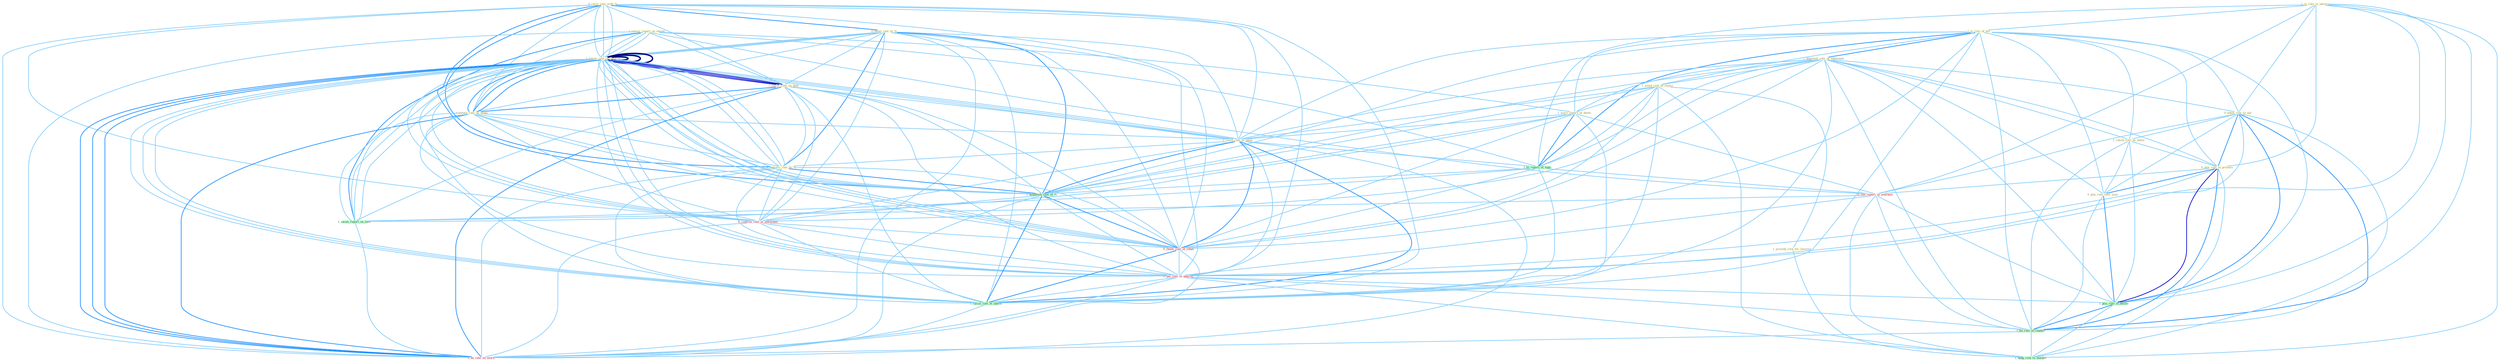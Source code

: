 Graph G{ 
    node
    [shape=polygon,style=filled,width=.5,height=.06,color="#BDFCC9",fixedsize=true,fontsize=4,
    fontcolor="#2f4f4f"];
    {node
    [color="#ffffe0", fontcolor="#8b7d6b"] "0_carri_rate_with_% " "1_is_rule_in_univers " "1_is_role_of_alli " "1_diminish_role_of_entitynam " "0_boost_rate_to_% " "0_taken_role_in_aid " "1_releas_report_on_extent " "1_lower_rate_on_million " "1_avoid_risk_of_reject " "1_lower_rate_on_debt " "1_lower_rate_on_million " "1_were_report_of_death " "1_retain_rate_on_paper " "1_relish_role_as_home " "1_present_risk_for_investor " "1_slash_rate_of_taxat " "0_plai_role_in_process " "0_depress_rate_by_% " "0_plai_role_over_year "}
{node [color="#fff0f5", fontcolor="#b22222"] "0_ran_report_in_yearnum " "0_confirm_rate_at_entitynam " "0_choos_rate_of_rebat " "0_pai_rate_in_quarter " "0_ha_rate_on_morn "}
edge [color="#B0E2FF"];

	"0_carri_rate_with_% " -- "0_boost_rate_to_% " [w="2", color="#1e90ff" , len=0.8];
	"0_carri_rate_with_% " -- "1_lower_rate_on_million " [w="1", color="#87cefa" ];
	"0_carri_rate_with_% " -- "1_lower_rate_on_debt " [w="1", color="#87cefa" ];
	"0_carri_rate_with_% " -- "1_lower_rate_on_million " [w="1", color="#87cefa" ];
	"0_carri_rate_with_% " -- "1_retain_rate_on_paper " [w="1", color="#87cefa" ];
	"0_carri_rate_with_% " -- "1_slash_rate_of_taxat " [w="1", color="#87cefa" ];
	"0_carri_rate_with_% " -- "0_depress_rate_by_% " [w="2", color="#1e90ff" , len=0.8];
	"0_carri_rate_with_% " -- "1_establish_rate_of_% " [w="2", color="#1e90ff" , len=0.8];
	"0_carri_rate_with_% " -- "1_lower_rate_on_million " [w="1", color="#87cefa" ];
	"0_carri_rate_with_% " -- "0_confirm_rate_at_entitynam " [w="1", color="#87cefa" ];
	"0_carri_rate_with_% " -- "0_choos_rate_of_rebat " [w="1", color="#87cefa" ];
	"0_carri_rate_with_% " -- "0_pai_rate_in_quarter " [w="1", color="#87cefa" ];
	"0_carri_rate_with_% " -- "1_calcul_rate_of_option " [w="1", color="#87cefa" ];
	"0_carri_rate_with_% " -- "0_ha_rate_on_morn " [w="1", color="#87cefa" ];
	"1_is_rule_in_univers " -- "1_is_role_of_alli " [w="1", color="#87cefa" ];
	"1_is_rule_in_univers " -- "0_taken_role_in_aid " [w="1", color="#87cefa" ];
	"1_is_rule_in_univers " -- "0_plai_role_in_process " [w="1", color="#87cefa" ];
	"1_is_rule_in_univers " -- "1_is_report_of_topic " [w="1", color="#87cefa" ];
	"1_is_rule_in_univers " -- "0_ran_report_in_yearnum " [w="1", color="#87cefa" ];
	"1_is_rule_in_univers " -- "0_pai_rate_in_quarter " [w="1", color="#87cefa" ];
	"1_is_rule_in_univers " -- "1_plai_role_in_declin " [w="1", color="#87cefa" ];
	"1_is_rule_in_univers " -- "1_ha_role_in_countri " [w="1", color="#87cefa" ];
	"1_is_rule_in_univers " -- "1_hedg_risk_in_market " [w="1", color="#87cefa" ];
	"1_is_role_of_alli " -- "1_diminish_role_of_entitynam " [w="2", color="#1e90ff" , len=0.8];
	"1_is_role_of_alli " -- "0_taken_role_in_aid " [w="1", color="#87cefa" ];
	"1_is_role_of_alli " -- "1_avoid_risk_of_reject " [w="1", color="#87cefa" ];
	"1_is_role_of_alli " -- "1_were_report_of_death " [w="1", color="#87cefa" ];
	"1_is_role_of_alli " -- "1_relish_role_as_home " [w="1", color="#87cefa" ];
	"1_is_role_of_alli " -- "1_slash_rate_of_taxat " [w="1", color="#87cefa" ];
	"1_is_role_of_alli " -- "0_plai_role_in_process " [w="1", color="#87cefa" ];
	"1_is_role_of_alli " -- "0_plai_role_over_year " [w="1", color="#87cefa" ];
	"1_is_role_of_alli " -- "1_is_report_of_topic " [w="2", color="#1e90ff" , len=0.8];
	"1_is_role_of_alli " -- "1_establish_rate_of_% " [w="1", color="#87cefa" ];
	"1_is_role_of_alli " -- "0_choos_rate_of_rebat " [w="1", color="#87cefa" ];
	"1_is_role_of_alli " -- "1_calcul_rate_of_option " [w="1", color="#87cefa" ];
	"1_is_role_of_alli " -- "1_plai_role_in_declin " [w="1", color="#87cefa" ];
	"1_is_role_of_alli " -- "1_ha_role_in_countri " [w="1", color="#87cefa" ];
	"1_diminish_role_of_entitynam " -- "0_taken_role_in_aid " [w="1", color="#87cefa" ];
	"1_diminish_role_of_entitynam " -- "1_avoid_risk_of_reject " [w="1", color="#87cefa" ];
	"1_diminish_role_of_entitynam " -- "1_were_report_of_death " [w="1", color="#87cefa" ];
	"1_diminish_role_of_entitynam " -- "1_relish_role_as_home " [w="1", color="#87cefa" ];
	"1_diminish_role_of_entitynam " -- "1_slash_rate_of_taxat " [w="1", color="#87cefa" ];
	"1_diminish_role_of_entitynam " -- "0_plai_role_in_process " [w="1", color="#87cefa" ];
	"1_diminish_role_of_entitynam " -- "0_plai_role_over_year " [w="1", color="#87cefa" ];
	"1_diminish_role_of_entitynam " -- "1_is_report_of_topic " [w="1", color="#87cefa" ];
	"1_diminish_role_of_entitynam " -- "1_establish_rate_of_% " [w="1", color="#87cefa" ];
	"1_diminish_role_of_entitynam " -- "0_confirm_rate_at_entitynam " [w="1", color="#87cefa" ];
	"1_diminish_role_of_entitynam " -- "0_choos_rate_of_rebat " [w="1", color="#87cefa" ];
	"1_diminish_role_of_entitynam " -- "1_calcul_rate_of_option " [w="1", color="#87cefa" ];
	"1_diminish_role_of_entitynam " -- "1_plai_role_in_declin " [w="1", color="#87cefa" ];
	"1_diminish_role_of_entitynam " -- "1_ha_role_in_countri " [w="1", color="#87cefa" ];
	"0_boost_rate_to_% " -- "1_lower_rate_on_million " [w="1", color="#87cefa" ];
	"0_boost_rate_to_% " -- "1_lower_rate_on_debt " [w="1", color="#87cefa" ];
	"0_boost_rate_to_% " -- "1_lower_rate_on_million " [w="1", color="#87cefa" ];
	"0_boost_rate_to_% " -- "1_retain_rate_on_paper " [w="1", color="#87cefa" ];
	"0_boost_rate_to_% " -- "1_slash_rate_of_taxat " [w="1", color="#87cefa" ];
	"0_boost_rate_to_% " -- "0_depress_rate_by_% " [w="2", color="#1e90ff" , len=0.8];
	"0_boost_rate_to_% " -- "1_establish_rate_of_% " [w="2", color="#1e90ff" , len=0.8];
	"0_boost_rate_to_% " -- "1_lower_rate_on_million " [w="1", color="#87cefa" ];
	"0_boost_rate_to_% " -- "0_confirm_rate_at_entitynam " [w="1", color="#87cefa" ];
	"0_boost_rate_to_% " -- "0_choos_rate_of_rebat " [w="1", color="#87cefa" ];
	"0_boost_rate_to_% " -- "0_pai_rate_in_quarter " [w="1", color="#87cefa" ];
	"0_boost_rate_to_% " -- "1_calcul_rate_of_option " [w="1", color="#87cefa" ];
	"0_boost_rate_to_% " -- "0_ha_rate_on_morn " [w="1", color="#87cefa" ];
	"0_taken_role_in_aid " -- "1_relish_role_as_home " [w="1", color="#87cefa" ];
	"0_taken_role_in_aid " -- "0_plai_role_in_process " [w="2", color="#1e90ff" , len=0.8];
	"0_taken_role_in_aid " -- "0_plai_role_over_year " [w="1", color="#87cefa" ];
	"0_taken_role_in_aid " -- "0_ran_report_in_yearnum " [w="1", color="#87cefa" ];
	"0_taken_role_in_aid " -- "0_pai_rate_in_quarter " [w="1", color="#87cefa" ];
	"0_taken_role_in_aid " -- "1_plai_role_in_declin " [w="2", color="#1e90ff" , len=0.8];
	"0_taken_role_in_aid " -- "1_ha_role_in_countri " [w="2", color="#1e90ff" , len=0.8];
	"0_taken_role_in_aid " -- "1_hedg_risk_in_market " [w="1", color="#87cefa" ];
	"1_releas_report_on_extent " -- "1_lower_rate_on_million " [w="1", color="#87cefa" ];
	"1_releas_report_on_extent " -- "1_lower_rate_on_debt " [w="1", color="#87cefa" ];
	"1_releas_report_on_extent " -- "1_lower_rate_on_million " [w="1", color="#87cefa" ];
	"1_releas_report_on_extent " -- "1_were_report_of_death " [w="1", color="#87cefa" ];
	"1_releas_report_on_extent " -- "1_retain_rate_on_paper " [w="1", color="#87cefa" ];
	"1_releas_report_on_extent " -- "1_is_report_of_topic " [w="1", color="#87cefa" ];
	"1_releas_report_on_extent " -- "0_ran_report_in_yearnum " [w="1", color="#87cefa" ];
	"1_releas_report_on_extent " -- "1_lower_rate_on_million " [w="1", color="#87cefa" ];
	"1_releas_report_on_extent " -- "1_await_report_on_loss " [w="2", color="#1e90ff" , len=0.8];
	"1_releas_report_on_extent " -- "0_ha_rate_on_morn " [w="1", color="#87cefa" ];
	"1_lower_rate_on_million " -- "1_lower_rate_on_debt " [w="3", color="#0000cd" , len=0.6];
	"1_lower_rate_on_million " -- "1_lower_rate_on_million " [w="4", style=bold, color="#000080", len=0.4];
	"1_lower_rate_on_million " -- "1_retain_rate_on_paper " [w="2", color="#1e90ff" , len=0.8];
	"1_lower_rate_on_million " -- "1_slash_rate_of_taxat " [w="1", color="#87cefa" ];
	"1_lower_rate_on_million " -- "0_depress_rate_by_% " [w="1", color="#87cefa" ];
	"1_lower_rate_on_million " -- "1_establish_rate_of_% " [w="1", color="#87cefa" ];
	"1_lower_rate_on_million " -- "1_lower_rate_on_million " [w="4", style=bold, color="#000080", len=0.4];
	"1_lower_rate_on_million " -- "1_await_report_on_loss " [w="1", color="#87cefa" ];
	"1_lower_rate_on_million " -- "0_confirm_rate_at_entitynam " [w="1", color="#87cefa" ];
	"1_lower_rate_on_million " -- "0_choos_rate_of_rebat " [w="1", color="#87cefa" ];
	"1_lower_rate_on_million " -- "0_pai_rate_in_quarter " [w="1", color="#87cefa" ];
	"1_lower_rate_on_million " -- "1_calcul_rate_of_option " [w="1", color="#87cefa" ];
	"1_lower_rate_on_million " -- "0_ha_rate_on_morn " [w="2", color="#1e90ff" , len=0.8];
	"1_avoid_risk_of_reject " -- "1_were_report_of_death " [w="1", color="#87cefa" ];
	"1_avoid_risk_of_reject " -- "1_present_risk_for_investor " [w="1", color="#87cefa" ];
	"1_avoid_risk_of_reject " -- "1_slash_rate_of_taxat " [w="1", color="#87cefa" ];
	"1_avoid_risk_of_reject " -- "1_is_report_of_topic " [w="1", color="#87cefa" ];
	"1_avoid_risk_of_reject " -- "1_establish_rate_of_% " [w="1", color="#87cefa" ];
	"1_avoid_risk_of_reject " -- "0_choos_rate_of_rebat " [w="1", color="#87cefa" ];
	"1_avoid_risk_of_reject " -- "1_calcul_rate_of_option " [w="1", color="#87cefa" ];
	"1_avoid_risk_of_reject " -- "1_hedg_risk_in_market " [w="1", color="#87cefa" ];
	"1_lower_rate_on_debt " -- "1_lower_rate_on_million " [w="3", color="#0000cd" , len=0.6];
	"1_lower_rate_on_debt " -- "1_retain_rate_on_paper " [w="2", color="#1e90ff" , len=0.8];
	"1_lower_rate_on_debt " -- "1_slash_rate_of_taxat " [w="1", color="#87cefa" ];
	"1_lower_rate_on_debt " -- "0_depress_rate_by_% " [w="1", color="#87cefa" ];
	"1_lower_rate_on_debt " -- "1_establish_rate_of_% " [w="1", color="#87cefa" ];
	"1_lower_rate_on_debt " -- "1_lower_rate_on_million " [w="3", color="#0000cd" , len=0.6];
	"1_lower_rate_on_debt " -- "1_await_report_on_loss " [w="1", color="#87cefa" ];
	"1_lower_rate_on_debt " -- "0_confirm_rate_at_entitynam " [w="1", color="#87cefa" ];
	"1_lower_rate_on_debt " -- "0_choos_rate_of_rebat " [w="1", color="#87cefa" ];
	"1_lower_rate_on_debt " -- "0_pai_rate_in_quarter " [w="1", color="#87cefa" ];
	"1_lower_rate_on_debt " -- "1_calcul_rate_of_option " [w="1", color="#87cefa" ];
	"1_lower_rate_on_debt " -- "0_ha_rate_on_morn " [w="2", color="#1e90ff" , len=0.8];
	"1_lower_rate_on_million " -- "1_retain_rate_on_paper " [w="2", color="#1e90ff" , len=0.8];
	"1_lower_rate_on_million " -- "1_slash_rate_of_taxat " [w="1", color="#87cefa" ];
	"1_lower_rate_on_million " -- "0_depress_rate_by_% " [w="1", color="#87cefa" ];
	"1_lower_rate_on_million " -- "1_establish_rate_of_% " [w="1", color="#87cefa" ];
	"1_lower_rate_on_million " -- "1_lower_rate_on_million " [w="4", style=bold, color="#000080", len=0.4];
	"1_lower_rate_on_million " -- "1_await_report_on_loss " [w="1", color="#87cefa" ];
	"1_lower_rate_on_million " -- "0_confirm_rate_at_entitynam " [w="1", color="#87cefa" ];
	"1_lower_rate_on_million " -- "0_choos_rate_of_rebat " [w="1", color="#87cefa" ];
	"1_lower_rate_on_million " -- "0_pai_rate_in_quarter " [w="1", color="#87cefa" ];
	"1_lower_rate_on_million " -- "1_calcul_rate_of_option " [w="1", color="#87cefa" ];
	"1_lower_rate_on_million " -- "0_ha_rate_on_morn " [w="2", color="#1e90ff" , len=0.8];
	"1_were_report_of_death " -- "1_slash_rate_of_taxat " [w="1", color="#87cefa" ];
	"1_were_report_of_death " -- "1_is_report_of_topic " [w="2", color="#1e90ff" , len=0.8];
	"1_were_report_of_death " -- "0_ran_report_in_yearnum " [w="1", color="#87cefa" ];
	"1_were_report_of_death " -- "1_establish_rate_of_% " [w="1", color="#87cefa" ];
	"1_were_report_of_death " -- "1_await_report_on_loss " [w="1", color="#87cefa" ];
	"1_were_report_of_death " -- "0_choos_rate_of_rebat " [w="1", color="#87cefa" ];
	"1_were_report_of_death " -- "1_calcul_rate_of_option " [w="1", color="#87cefa" ];
	"1_retain_rate_on_paper " -- "1_slash_rate_of_taxat " [w="1", color="#87cefa" ];
	"1_retain_rate_on_paper " -- "0_depress_rate_by_% " [w="1", color="#87cefa" ];
	"1_retain_rate_on_paper " -- "1_establish_rate_of_% " [w="1", color="#87cefa" ];
	"1_retain_rate_on_paper " -- "1_lower_rate_on_million " [w="2", color="#1e90ff" , len=0.8];
	"1_retain_rate_on_paper " -- "1_await_report_on_loss " [w="1", color="#87cefa" ];
	"1_retain_rate_on_paper " -- "0_confirm_rate_at_entitynam " [w="1", color="#87cefa" ];
	"1_retain_rate_on_paper " -- "0_choos_rate_of_rebat " [w="1", color="#87cefa" ];
	"1_retain_rate_on_paper " -- "0_pai_rate_in_quarter " [w="1", color="#87cefa" ];
	"1_retain_rate_on_paper " -- "1_calcul_rate_of_option " [w="1", color="#87cefa" ];
	"1_retain_rate_on_paper " -- "0_ha_rate_on_morn " [w="2", color="#1e90ff" , len=0.8];
	"1_relish_role_as_home " -- "0_plai_role_in_process " [w="1", color="#87cefa" ];
	"1_relish_role_as_home " -- "0_plai_role_over_year " [w="1", color="#87cefa" ];
	"1_relish_role_as_home " -- "1_plai_role_in_declin " [w="1", color="#87cefa" ];
	"1_relish_role_as_home " -- "1_ha_role_in_countri " [w="1", color="#87cefa" ];
	"1_present_risk_for_investor " -- "1_hedg_risk_in_market " [w="1", color="#87cefa" ];
	"1_slash_rate_of_taxat " -- "0_depress_rate_by_% " [w="1", color="#87cefa" ];
	"1_slash_rate_of_taxat " -- "1_is_report_of_topic " [w="1", color="#87cefa" ];
	"1_slash_rate_of_taxat " -- "1_establish_rate_of_% " [w="2", color="#1e90ff" , len=0.8];
	"1_slash_rate_of_taxat " -- "1_lower_rate_on_million " [w="1", color="#87cefa" ];
	"1_slash_rate_of_taxat " -- "0_confirm_rate_at_entitynam " [w="1", color="#87cefa" ];
	"1_slash_rate_of_taxat " -- "0_choos_rate_of_rebat " [w="2", color="#1e90ff" , len=0.8];
	"1_slash_rate_of_taxat " -- "0_pai_rate_in_quarter " [w="1", color="#87cefa" ];
	"1_slash_rate_of_taxat " -- "1_calcul_rate_of_option " [w="2", color="#1e90ff" , len=0.8];
	"1_slash_rate_of_taxat " -- "0_ha_rate_on_morn " [w="1", color="#87cefa" ];
	"0_plai_role_in_process " -- "0_plai_role_over_year " [w="2", color="#1e90ff" , len=0.8];
	"0_plai_role_in_process " -- "0_ran_report_in_yearnum " [w="1", color="#87cefa" ];
	"0_plai_role_in_process " -- "0_pai_rate_in_quarter " [w="1", color="#87cefa" ];
	"0_plai_role_in_process " -- "1_plai_role_in_declin " [w="3", color="#0000cd" , len=0.6];
	"0_plai_role_in_process " -- "1_ha_role_in_countri " [w="2", color="#1e90ff" , len=0.8];
	"0_plai_role_in_process " -- "1_hedg_risk_in_market " [w="1", color="#87cefa" ];
	"0_depress_rate_by_% " -- "1_establish_rate_of_% " [w="2", color="#1e90ff" , len=0.8];
	"0_depress_rate_by_% " -- "1_lower_rate_on_million " [w="1", color="#87cefa" ];
	"0_depress_rate_by_% " -- "0_confirm_rate_at_entitynam " [w="1", color="#87cefa" ];
	"0_depress_rate_by_% " -- "0_choos_rate_of_rebat " [w="1", color="#87cefa" ];
	"0_depress_rate_by_% " -- "0_pai_rate_in_quarter " [w="1", color="#87cefa" ];
	"0_depress_rate_by_% " -- "1_calcul_rate_of_option " [w="1", color="#87cefa" ];
	"0_depress_rate_by_% " -- "0_ha_rate_on_morn " [w="1", color="#87cefa" ];
	"0_plai_role_over_year " -- "1_plai_role_in_declin " [w="2", color="#1e90ff" , len=0.8];
	"0_plai_role_over_year " -- "1_ha_role_in_countri " [w="1", color="#87cefa" ];
	"1_is_report_of_topic " -- "0_ran_report_in_yearnum " [w="1", color="#87cefa" ];
	"1_is_report_of_topic " -- "1_establish_rate_of_% " [w="1", color="#87cefa" ];
	"1_is_report_of_topic " -- "1_await_report_on_loss " [w="1", color="#87cefa" ];
	"1_is_report_of_topic " -- "0_choos_rate_of_rebat " [w="1", color="#87cefa" ];
	"1_is_report_of_topic " -- "1_calcul_rate_of_option " [w="1", color="#87cefa" ];
	"0_ran_report_in_yearnum " -- "1_await_report_on_loss " [w="1", color="#87cefa" ];
	"0_ran_report_in_yearnum " -- "0_pai_rate_in_quarter " [w="1", color="#87cefa" ];
	"0_ran_report_in_yearnum " -- "1_plai_role_in_declin " [w="1", color="#87cefa" ];
	"0_ran_report_in_yearnum " -- "1_ha_role_in_countri " [w="1", color="#87cefa" ];
	"0_ran_report_in_yearnum " -- "1_hedg_risk_in_market " [w="1", color="#87cefa" ];
	"1_establish_rate_of_% " -- "1_lower_rate_on_million " [w="1", color="#87cefa" ];
	"1_establish_rate_of_% " -- "0_confirm_rate_at_entitynam " [w="1", color="#87cefa" ];
	"1_establish_rate_of_% " -- "0_choos_rate_of_rebat " [w="2", color="#1e90ff" , len=0.8];
	"1_establish_rate_of_% " -- "0_pai_rate_in_quarter " [w="1", color="#87cefa" ];
	"1_establish_rate_of_% " -- "1_calcul_rate_of_option " [w="2", color="#1e90ff" , len=0.8];
	"1_establish_rate_of_% " -- "0_ha_rate_on_morn " [w="1", color="#87cefa" ];
	"1_lower_rate_on_million " -- "1_await_report_on_loss " [w="1", color="#87cefa" ];
	"1_lower_rate_on_million " -- "0_confirm_rate_at_entitynam " [w="1", color="#87cefa" ];
	"1_lower_rate_on_million " -- "0_choos_rate_of_rebat " [w="1", color="#87cefa" ];
	"1_lower_rate_on_million " -- "0_pai_rate_in_quarter " [w="1", color="#87cefa" ];
	"1_lower_rate_on_million " -- "1_calcul_rate_of_option " [w="1", color="#87cefa" ];
	"1_lower_rate_on_million " -- "0_ha_rate_on_morn " [w="2", color="#1e90ff" , len=0.8];
	"1_await_report_on_loss " -- "0_ha_rate_on_morn " [w="1", color="#87cefa" ];
	"0_confirm_rate_at_entitynam " -- "0_choos_rate_of_rebat " [w="1", color="#87cefa" ];
	"0_confirm_rate_at_entitynam " -- "0_pai_rate_in_quarter " [w="1", color="#87cefa" ];
	"0_confirm_rate_at_entitynam " -- "1_calcul_rate_of_option " [w="1", color="#87cefa" ];
	"0_confirm_rate_at_entitynam " -- "0_ha_rate_on_morn " [w="1", color="#87cefa" ];
	"0_choos_rate_of_rebat " -- "0_pai_rate_in_quarter " [w="1", color="#87cefa" ];
	"0_choos_rate_of_rebat " -- "1_calcul_rate_of_option " [w="2", color="#1e90ff" , len=0.8];
	"0_choos_rate_of_rebat " -- "0_ha_rate_on_morn " [w="1", color="#87cefa" ];
	"0_pai_rate_in_quarter " -- "1_calcul_rate_of_option " [w="1", color="#87cefa" ];
	"0_pai_rate_in_quarter " -- "1_plai_role_in_declin " [w="1", color="#87cefa" ];
	"0_pai_rate_in_quarter " -- "1_ha_role_in_countri " [w="1", color="#87cefa" ];
	"0_pai_rate_in_quarter " -- "1_hedg_risk_in_market " [w="1", color="#87cefa" ];
	"0_pai_rate_in_quarter " -- "0_ha_rate_on_morn " [w="1", color="#87cefa" ];
	"1_calcul_rate_of_option " -- "0_ha_rate_on_morn " [w="1", color="#87cefa" ];
	"1_plai_role_in_declin " -- "1_ha_role_in_countri " [w="2", color="#1e90ff" , len=0.8];
	"1_plai_role_in_declin " -- "1_hedg_risk_in_market " [w="1", color="#87cefa" ];
	"1_ha_role_in_countri " -- "1_hedg_risk_in_market " [w="1", color="#87cefa" ];
	"1_ha_role_in_countri " -- "0_ha_rate_on_morn " [w="1", color="#87cefa" ];
}